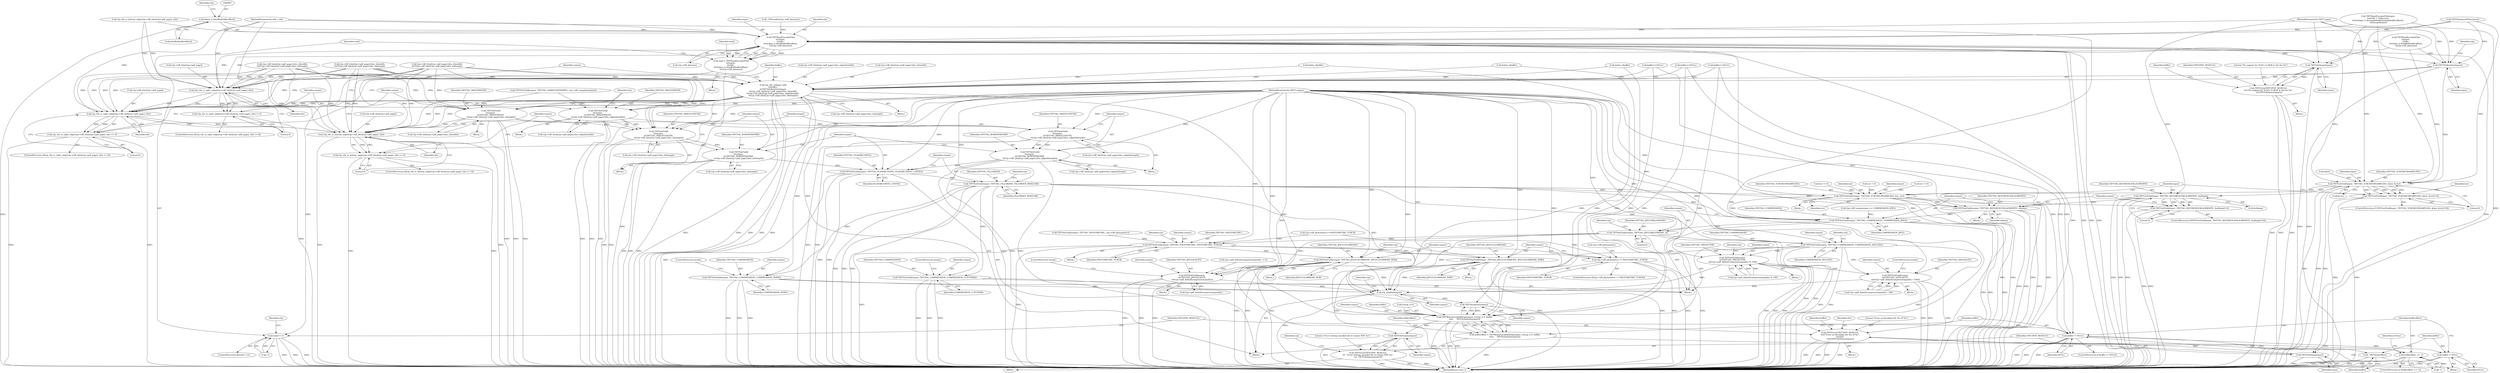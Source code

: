 digraph "0_libtiff_c7153361a4041260719b340f73f2f76@array" {
"1000966" [label="(Call,(tdata_t) &buffer[bufferoffset])"];
"1000963" [label="(Call,TIFFReadEncodedTile(\n\t\t\t\tinput, \n\t\t\t\ttile, \n\t\t\t\t(tdata_t) &buffer[bufferoffset], \n\t\t\t\tt2p->tiff_datasize))"];
"1000961" [label="(Call,read = TIFFReadEncodedTile(\n\t\t\t\tinput, \n\t\t\t\ttile, \n\t\t\t\t(tdata_t) &buffer[bufferoffset], \n\t\t\t\tt2p->tiff_datasize))"];
"1000976" [label="(Call,read==-1)"];
"1000981" [label="(Call,TIFFError(TIFF2PDF_MODULE, \n\t\t\t\t\t\"Error on decoding tile %u of %s\", \n\t\t\t\t\ttile, \n\t\t\t\t\tTIFFFileName(input)))"];
"1000985" [label="(Call,TIFFFileName(input))"];
"1001074" [label="(Call,TIFFFileName(input))"];
"1001071" [label="(Call,TIFFError(TIFF2PDF_MODULE, \n\t\t\t\t\"No support for YCbCr to RGB in tile for %s\", \n\t\t\t\tTIFFFileName(input)))"];
"1001121" [label="(Call,t2p_tile_is_right_edge(t2p->tiff_tiles[t2p->pdf_page], tile))"];
"1001120" [label="(Call,t2p_tile_is_right_edge(t2p->tiff_tiles[t2p->pdf_page], tile) != 0)"];
"1001185" [label="(Call,t2p_tile_is_right_edge(t2p->tiff_tiles[t2p->pdf_page], tile))"];
"1001184" [label="(Call,t2p_tile_is_right_edge(t2p->tiff_tiles[t2p->pdf_page], tile) == 0)"];
"1001224" [label="(Call,t2p_tile_is_bottom_edge(t2p->tiff_tiles[t2p->pdf_page], tile))"];
"1001223" [label="(Call,t2p_tile_is_bottom_edge(t2p->tiff_tiles[t2p->pdf_page], tile) == 0)"];
"1001134" [label="(Call,TIFFTileRowSize(input))"];
"1001132" [label="(Call,t2p_tile_collapse_left(\n\t\t\tbuffer, \n\t\t\tTIFFTileRowSize(input),\n\t\t\tt2p->tiff_tiles[t2p->pdf_page].tiles_tilewidth,\n\t\t\tt2p->tiff_tiles[t2p->pdf_page].tiles_edgetilewidth, \n\t\t\tt2p->tiff_tiles[t2p->pdf_page].tiles_tilelength))"];
"1001196" [label="(Call,TIFFSetField(\n\t\t\toutput, \n\t\t\tTIFFTAG_IMAGEWIDTH, \n\t\t\tt2p->tiff_tiles[t2p->pdf_page].tiles_tilewidth))"];
"1001235" [label="(Call,TIFFSetField(\n\t\t\toutput, \n\t\t\tTIFFTAG_IMAGELENGTH, \n\t\t\tt2p->tiff_tiles[t2p->pdf_page].tiles_tilelength))"];
"1001247" [label="(Call,TIFFSetField(\n\t\t\toutput, \n\t\t\tTIFFTAG_ROWSPERSTRIP, \n\t\t\tt2p->tiff_tiles[t2p->pdf_page].tiles_tilelength))"];
"1001285" [label="(Call,TIFFSetField(output, TIFFTAG_PLANARCONFIG, PLANARCONFIG_CONTIG))"];
"1001289" [label="(Call,TIFFSetField(output, TIFFTAG_FILLORDER, FILLORDER_MSB2LSB))"];
"1001299" [label="(Call,TIFFSetField(output, TIFFTAG_COMPRESSION, COMPRESSION_NONE))"];
"1001478" [label="(Call,t2p_enable(output))"];
"1001493" [label="(Call,TIFFStripSize(output))"];
"1001487" [label="(Call,TIFFWriteEncodedStrip(output, (tstrip_t) 0, buffer,\n\t\t\t\t\t     TIFFStripSize(output)))"];
"1001485" [label="(Call,bufferoffset = TIFFWriteEncodedStrip(output, (tstrip_t) 0, buffer,\n\t\t\t\t\t     TIFFStripSize(output)))"];
"1001506" [label="(Call,bufferoffset == -1)"];
"1001496" [label="(Call,buffer != NULL)"];
"1001500" [label="(Call,_TIFFfree(buffer))"];
"1001502" [label="(Call,buffer = NULL)"];
"1001514" [label="(Call,TIFFFileName(output))"];
"1001511" [label="(Call,TIFFError(TIFF2PDF_MODULE, \n\t\t\t  \"Error writing encoded tile to output PDF %s\", \n\t\t\t  TIFFFileName(output)))"];
"1001305" [label="(Call,TIFFSetField(output, TIFFTAG_COMPRESSION, COMPRESSION_CCITTFAX4))"];
"1001346" [label="(Call,TIFFSetField(output, TIFFTAG_YCBCRSUBSAMPLING, hor, ver))"];
"1001360" [label="(Call,TIFFSetField(output, TIFFTAG_REFERENCEBLACKWHITE, xfloatp))"];
"1001364" [label="(Call,TIFFSetField(output, TIFFTAG_COMPRESSION, COMPRESSION_JPEG))"];
"1001368" [label="(Call,TIFFSetField(output, TIFFTAG_JPEGTABLESMODE, 0))"];
"1001381" [label="(Call,TIFFSetField(output, TIFFTAG_PHOTOMETRIC, PHOTOMETRIC_YCBCR))"];
"1001386" [label="(Call,t2p->tiff_photometric != PHOTOMETRIC_YCBCR)"];
"1001392" [label="(Call,TIFFSetField(output, TIFFTAG_JPEGCOLORMODE, JPEGCOLORMODE_RGB))"];
"1001429" [label="(Call,TIFFSetField(output, \n\t\t\t\tTIFFTAG_JPEGQUALITY, \n\t\t\t\tt2p->pdf_defaultcompressionquality))"];
"1001398" [label="(Call,TIFFSetField(output, TIFFTAG_JPEGCOLORMODE, JPEGCOLORMODE_RAW))"];
"1001437" [label="(Call,TIFFSetField(output, TIFFTAG_COMPRESSION, COMPRESSION_DEFLATE))"];
"1001450" [label="(Call,TIFFSetField(output, \n\t\t\t\tTIFFTAG_PREDICTOR, \n\t\t\t\tt2p->pdf_defaultcompressionquality % 100))"];
"1001467" [label="(Call,TIFFSetField(output, \n\t\t\t\tTIFFTAG_ZIPQUALITY, \n\t\t\t\t(t2p->pdf_defaultcompressionquality / 100)))"];
"1001261" [label="(Call,TIFFSetField(\n\t\t\toutput, \n\t\t\tTIFFTAG_IMAGELENGTH, \n\t\t\tt2p->tiff_tiles[t2p->pdf_page].tiles_edgetilelength))"];
"1001273" [label="(Call,TIFFSetField(\n\t\t\toutput, \n\t\t\tTIFFTAG_ROWSPERSTRIP, \n\t\t\tt2p->tiff_tiles[t2p->pdf_page].tiles_edgetilelength))"];
"1001210" [label="(Call,TIFFSetField(\n\t\t\toutput, \n\t\t\tTIFFTAG_IMAGEWIDTH, \n\t\t\tt2p->tiff_tiles[t2p->pdf_page].tiles_edgetilewidth))"];
"1001328" [label="(Call,TIFFGetField(input, TIFFTAG_YCBCRSUBSAMPLING, &hor, &ver))"];
"1001327" [label="(Call,TIFFGetField(input, TIFFTAG_YCBCRSUBSAMPLING, &hor, &ver)!=0)"];
"1001353" [label="(Call,TIFFGetField(input, TIFFTAG_REFERENCEBLACKWHITE, &xfloatp))"];
"1001352" [label="(Call,TIFFGetField(input, TIFFTAG_REFERENCEBLACKWHITE, &xfloatp)!=0)"];
"1001355" [label="(Identifier,TIFFTAG_REFERENCEBLACKWHITE)"];
"1000869" [label="(Call,TIFFReadEncodedTile(input, \n\t\t\t\t\t\ttile + i*tilecount, \n\t\t\t\t\t\t(tdata_t) &(samplebuffer[samplebufferoffset]), \n\t\t\t\t\t\tseptilesize))"];
"1001348" [label="(Identifier,TIFFTAG_YCBCRSUBSAMPLING)"];
"1000984" [label="(Identifier,tile)"];
"1001232" [label="(Identifier,tile)"];
"1001359" [label="(Block,)"];
"1001430" [label="(Identifier,output)"];
"1001445" [label="(Identifier,t2p)"];
"1000985" [label="(Call,TIFFFileName(input))"];
"1001390" [label="(Identifier,PHOTOMETRIC_YCBCR)"];
"1001395" [label="(Identifier,JPEGCOLORMODE_RGB)"];
"1001288" [label="(Identifier,PLANARCONFIG_CONTIG)"];
"1001494" [label="(Identifier,output)"];
"1001453" [label="(Call,t2p->pdf_defaultcompressionquality % 100)"];
"1000981" [label="(Call,TIFFError(TIFF2PDF_MODULE, \n\t\t\t\t\t\"Error on decoding tile %u of %s\", \n\t\t\t\t\ttile, \n\t\t\t\t\tTIFFFileName(input)))"];
"1001501" [label="(Identifier,buffer)"];
"1001486" [label="(Identifier,bufferoffset)"];
"1001213" [label="(Call,t2p->tiff_tiles[t2p->pdf_page].tiles_edgetilewidth)"];
"1001329" [label="(Identifier,input)"];
"1000963" [label="(Call,TIFFReadEncodedTile(\n\t\t\t\tinput, \n\t\t\t\ttile, \n\t\t\t\t(tdata_t) &buffer[bufferoffset], \n\t\t\t\tt2p->tiff_datasize))"];
"1001045" [label="(Call,t2p->tiff_tiles[t2p->pdf_page].tiles_tilewidth\n\t\t\t\t*t2p->tiff_tiles[t2p->pdf_page].tiles_tilelength)"];
"1000961" [label="(Call,read = TIFFReadEncodedTile(\n\t\t\t\tinput, \n\t\t\t\ttile, \n\t\t\t\t(tdata_t) &buffer[bufferoffset], \n\t\t\t\tt2p->tiff_datasize))"];
"1001502" [label="(Call,buffer = NULL)"];
"1001234" [label="(Block,)"];
"1001388" [label="(Identifier,t2p)"];
"1001360" [label="(Call,TIFFSetField(output, TIFFTAG_REFERENCEBLACKWHITE, xfloatp))"];
"1001301" [label="(Identifier,TIFFTAG_COMPRESSION)"];
"1001339" [label="(Call,hor != 0)"];
"1001260" [label="(Block,)"];
"1001478" [label="(Call,t2p_enable(output))"];
"1001130" [label="(Literal,0)"];
"1001394" [label="(Identifier,TIFFTAG_JPEGCOLORMODE)"];
"1001333" [label="(Call,&ver)"];
"1001467" [label="(Call,TIFFSetField(output, \n\t\t\t\tTIFFTAG_ZIPQUALITY, \n\t\t\t\t(t2p->pdf_defaultcompressionquality / 100)))"];
"1001392" [label="(Call,TIFFSetField(output, TIFFTAG_JPEGCOLORMODE, JPEGCOLORMODE_RGB))"];
"1000112" [label="(MethodParameterIn,ttile_t tile)"];
"1001356" [label="(Call,&xfloatp)"];
"1001236" [label="(Identifier,output)"];
"1001429" [label="(Call,TIFFSetField(output, \n\t\t\t\tTIFFTAG_JPEGQUALITY, \n\t\t\t\tt2p->pdf_defaultcompressionquality))"];
"1001247" [label="(Call,TIFFSetField(\n\t\t\toutput, \n\t\t\tTIFFTAG_ROWSPERSTRIP, \n\t\t\tt2p->tiff_tiles[t2p->pdf_page].tiles_tilelength))"];
"1001518" [label="(Identifier,t2p)"];
"1001349" [label="(Identifier,hor)"];
"1001323" [label="(Call,ver = 0)"];
"1001300" [label="(Identifier,output)"];
"1001439" [label="(Identifier,TIFFTAG_COMPRESSION)"];
"1001120" [label="(Call,t2p_tile_is_right_edge(t2p->tiff_tiles[t2p->pdf_page], tile) != 0)"];
"1001211" [label="(Identifier,output)"];
"1001289" [label="(Call,TIFFSetField(output, TIFFTAG_FILLORDER, FILLORDER_MSB2LSB))"];
"1000982" [label="(Identifier,TIFF2PDF_MODULE)"];
"1001431" [label="(Identifier,TIFFTAG_JPEGQUALITY)"];
"1001193" [label="(Identifier,tile)"];
"1001223" [label="(Call,t2p_tile_is_bottom_edge(t2p->tiff_tiles[t2p->pdf_page], tile) == 0)"];
"1001222" [label="(ControlStructure,if(t2p_tile_is_bottom_edge(t2p->tiff_tiles[t2p->pdf_page], tile) == 0))"];
"1001399" [label="(Identifier,output)"];
"1001398" [label="(Call,TIFFSetField(output, TIFFTAG_JPEGCOLORMODE, JPEGCOLORMODE_RAW))"];
"1001302" [label="(Identifier,COMPRESSION_NONE)"];
"1001290" [label="(Identifier,output)"];
"1001368" [label="(Call,TIFFSetField(output, TIFFTAG_JPEGTABLESMODE, 0))"];
"1001512" [label="(Identifier,TIFF2PDF_MODULE)"];
"1001485" [label="(Call,bufferoffset = TIFFWriteEncodedStrip(output, (tstrip_t) 0, buffer,\n\t\t\t\t\t     TIFFStripSize(output)))"];
"1001504" [label="(Identifier,NULL)"];
"1000962" [label="(Identifier,read)"];
"1001233" [label="(Literal,0)"];
"1001387" [label="(Call,t2p->tiff_photometric)"];
"1001135" [label="(Identifier,input)"];
"1001132" [label="(Call,t2p_tile_collapse_left(\n\t\t\tbuffer, \n\t\t\tTIFFTileRowSize(input),\n\t\t\tt2p->tiff_tiles[t2p->pdf_page].tiles_tilewidth,\n\t\t\tt2p->tiff_tiles[t2p->pdf_page].tiles_edgetilewidth, \n\t\t\tt2p->tiff_tiles[t2p->pdf_page].tiles_tilelength))"];
"1001133" [label="(Identifier,buffer)"];
"1001366" [label="(Identifier,TIFFTAG_COMPRESSION)"];
"1001340" [label="(Identifier,hor)"];
"1001071" [label="(Call,TIFFError(TIFF2PDF_MODULE, \n\t\t\t\t\"No support for YCbCr to RGB in tile for %s\", \n\t\t\t\tTIFFFileName(input)))"];
"1001199" [label="(Call,t2p->tiff_tiles[t2p->pdf_page].tiles_tilewidth)"];
"1001285" [label="(Call,TIFFSetField(output, TIFFTAG_PLANARCONFIG, PLANARCONFIG_CONTIG))"];
"1001515" [label="(Identifier,output)"];
"1001328" [label="(Call,TIFFGetField(input, TIFFTAG_YCBCRSUBSAMPLING, &hor, &ver))"];
"1001308" [label="(Identifier,COMPRESSION_CCITTFAX4)"];
"1001487" [label="(Call,TIFFWriteEncodedStrip(output, (tstrip_t) 0, buffer,\n\t\t\t\t\t     TIFFStripSize(output)))"];
"1000927" [label="(Call,buffer==NULL)"];
"1000999" [label="(Identifier,t2p)"];
"1001380" [label="(Block,)"];
"1001042" [label="(Call,(tdata_t)buffer)"];
"1000930" [label="(Block,)"];
"1001237" [label="(Identifier,TIFFTAG_IMAGELENGTH)"];
"1001291" [label="(Identifier,TIFFTAG_FILLORDER)"];
"1000980" [label="(Block,)"];
"1001097" [label="(Call,(tdata_t)buffer)"];
"1001297" [label="(Block,)"];
"1001492" [label="(Identifier,buffer)"];
"1001428" [label="(Block,)"];
"1001129" [label="(Identifier,tile)"];
"1001345" [label="(Block,)"];
"1001423" [label="(Call,t2p->pdf_defaultcompressionquality != 0)"];
"1001511" [label="(Call,TIFFError(TIFF2PDF_MODULE, \n\t\t\t  \"Error writing encoded tile to output PDF %s\", \n\t\t\t  TIFFFileName(output)))"];
"1001184" [label="(Call,t2p_tile_is_right_edge(t2p->tiff_tiles[t2p->pdf_page], tile) == 0)"];
"1001139" [label="(Identifier,t2p)"];
"1001134" [label="(Call,TIFFTileRowSize(input))"];
"1000111" [label="(MethodParameterIn,TIFF* output)"];
"1001365" [label="(Identifier,output)"];
"1000972" [label="(Call,t2p->tiff_datasize)"];
"1001496" [label="(Call,buffer != NULL)"];
"1001273" [label="(Call,TIFFSetField(\n\t\t\toutput, \n\t\t\tTIFFTAG_ROWSPERSTRIP, \n\t\t\tt2p->tiff_tiles[t2p->pdf_page].tiles_edgetilelength))"];
"1001303" [label="(ControlStructure,break;)"];
"1001362" [label="(Identifier,TIFFTAG_REFERENCEBLACKWHITE)"];
"1001470" [label="(Call,t2p->pdf_defaultcompressionquality / 100)"];
"1001248" [label="(Identifier,output)"];
"1001235" [label="(Call,TIFFSetField(\n\t\t\toutput, \n\t\t\tTIFFTAG_IMAGELENGTH, \n\t\t\tt2p->tiff_tiles[t2p->pdf_page].tiles_tilelength))"];
"1000976" [label="(Call,read==-1)"];
"1001194" [label="(Literal,0)"];
"1001264" [label="(Call,t2p->tiff_tiles[t2p->pdf_page].tiles_edgetilelength)"];
"1000977" [label="(Identifier,read)"];
"1001073" [label="(Literal,\"No support for YCbCr to RGB in tile for %s\")"];
"1001510" [label="(Block,)"];
"1000735" [label="(Call,TIFFReadEncodedTile(\n\t\t\tinput, \n\t\t\ttile, \n\t\t\t(tdata_t) &buffer[bufferoffset], \n\t\t\tt2p->tiff_datasize))"];
"1001391" [label="(Block,)"];
"1001347" [label="(Identifier,output)"];
"1001462" [label="(Identifier,t2p)"];
"1000965" [label="(Identifier,tile)"];
"1000978" [label="(Call,-1)"];
"1001145" [label="(Call,t2p->tiff_tiles[t2p->pdf_page].tiles_edgetilewidth)"];
"1001292" [label="(Identifier,FILLORDER_MSB2LSB)"];
"1001475" [label="(ControlStructure,break;)"];
"1001287" [label="(Identifier,TIFFTAG_PLANARCONFIG)"];
"1001326" [label="(ControlStructure,if (TIFFGetField(input, TIFFTAG_YCBCRSUBSAMPLING, &hor, &ver)!=0))"];
"1001164" [label="(Identifier,output)"];
"1001335" [label="(Literal,0)"];
"1000966" [label="(Call,(tdata_t) &buffer[bufferoffset])"];
"1001513" [label="(Literal,\"Error writing encoded tile to output PDF %s\")"];
"1001209" [label="(Block,)"];
"1001225" [label="(Call,t2p->tiff_tiles[t2p->pdf_page])"];
"1001405" [label="(Identifier,t2p)"];
"1001451" [label="(Identifier,output)"];
"1001196" [label="(Call,TIFFSetField(\n\t\t\toutput, \n\t\t\tTIFFTAG_IMAGEWIDTH, \n\t\t\tt2p->tiff_tiles[t2p->pdf_page].tiles_tilewidth))"];
"1001307" [label="(Identifier,TIFFTAG_COMPRESSION)"];
"1001342" [label="(Call,ver != 0)"];
"1001351" [label="(ControlStructure,if(TIFFGetField(input, TIFFTAG_REFERENCEBLACKWHITE, &xfloatp)!=0))"];
"1001354" [label="(Identifier,input)"];
"1001186" [label="(Call,t2p->tiff_tiles[t2p->pdf_page])"];
"1000540" [label="(Call,t2p->tiff_compression == COMPRESSION_JPEG)"];
"1001466" [label="(Block,)"];
"1001358" [label="(Literal,0)"];
"1001498" [label="(Identifier,NULL)"];
"1001489" [label="(Call,(tstrip_t) 0)"];
"1001400" [label="(Identifier,TIFFTAG_JPEGCOLORMODE)"];
"1000973" [label="(Identifier,t2p)"];
"1001210" [label="(Call,TIFFSetField(\n\t\t\toutput, \n\t\t\tTIFFTAG_IMAGEWIDTH, \n\t\t\tt2p->tiff_tiles[t2p->pdf_page].tiles_edgetilewidth))"];
"1001440" [label="(Identifier,COMPRESSION_DEFLATE)"];
"1000110" [label="(MethodParameterIn,TIFF* input)"];
"1001497" [label="(Identifier,buffer)"];
"1001361" [label="(Identifier,output)"];
"1001493" [label="(Call,TIFFStripSize(output))"];
"1001385" [label="(ControlStructure,if(t2p->tiff_photometric != PHOTOMETRIC_YCBCR))"];
"1000783" [label="(Call,TIFFNumberOfTiles(input))"];
"1001364" [label="(Call,TIFFSetField(output, TIFFTAG_COMPRESSION, COMPRESSION_JPEG))"];
"1001500" [label="(Call,_TIFFfree(buffer))"];
"1001154" [label="(Call,t2p->tiff_tiles[t2p->pdf_page].tiles_tilelength)"];
"1001401" [label="(Identifier,JPEGCOLORMODE_RAW)"];
"1001469" [label="(Identifier,TIFFTAG_ZIPQUALITY)"];
"1001384" [label="(Identifier,PHOTOMETRIC_YCBCR)"];
"1001074" [label="(Call,TIFFFileName(input))"];
"1001274" [label="(Identifier,output)"];
"1001499" [label="(Block,)"];
"1000986" [label="(Identifier,input)"];
"1001197" [label="(Identifier,output)"];
"1001507" [label="(Identifier,bufferoffset)"];
"1001195" [label="(Block,)"];
"1000185" [label="(Call,t2p_tile_is_bottom_edge(t2p->tiff_tiles[t2p->pdf_page], tile))"];
"1001119" [label="(ControlStructure,if(t2p_tile_is_right_edge(t2p->tiff_tiles[t2p->pdf_page], tile) != 0))"];
"1001437" [label="(Call,TIFFSetField(output, TIFFTAG_COMPRESSION, COMPRESSION_DEFLATE))"];
"1001449" [label="(Block,)"];
"1001505" [label="(ControlStructure,if (bufferoffset == -1))"];
"1001075" [label="(Identifier,input)"];
"1001100" [label="(Call,t2p->tiff_tiles[t2p->pdf_page].tiles_tilewidth\n\t\t\t\t*t2p->tiff_tiles[t2p->pdf_page].tiles_tilelength)"];
"1001346" [label="(Call,TIFFSetField(output, TIFFTAG_YCBCRSUBSAMPLING, hor, ver))"];
"1001386" [label="(Call,t2p->tiff_photometric != PHOTOMETRIC_YCBCR)"];
"1001121" [label="(Call,t2p_tile_is_right_edge(t2p->tiff_tiles[t2p->pdf_page], tile))"];
"1001183" [label="(ControlStructure,if(t2p_tile_is_right_edge(t2p->tiff_tiles[t2p->pdf_page], tile) == 0))"];
"1000113" [label="(Block,)"];
"1001295" [label="(Identifier,t2p)"];
"1001275" [label="(Identifier,TIFFTAG_ROWSPERSTRIP)"];
"1001077" [label="(Identifier,buffer)"];
"1001495" [label="(ControlStructure,if (buffer != NULL))"];
"1001261" [label="(Call,TIFFSetField(\n\t\t\toutput, \n\t\t\tTIFFTAG_IMAGELENGTH, \n\t\t\tt2p->tiff_tiles[t2p->pdf_page].tiles_edgetilelength))"];
"1001136" [label="(Call,t2p->tiff_tiles[t2p->pdf_page].tiles_tilewidth)"];
"1001224" [label="(Call,t2p_tile_is_bottom_edge(t2p->tiff_tiles[t2p->pdf_page], tile))"];
"1001312" [label="(Call,t2p->tiff_photometric==PHOTOMETRIC_YCBCR)"];
"1001327" [label="(Call,TIFFGetField(input, TIFFTAG_YCBCRSUBSAMPLING, &hor, &ver)!=0)"];
"1001352" [label="(Call,TIFFGetField(input, TIFFTAG_REFERENCEBLACKWHITE, &xfloatp)!=0)"];
"1001482" [label="(Identifier,t2p)"];
"1001382" [label="(Identifier,output)"];
"1001383" [label="(Identifier,TIFFTAG_PHOTOMETRIC)"];
"1001432" [label="(Call,t2p->pdf_defaultcompressionquality)"];
"1001369" [label="(Identifier,output)"];
"1000712" [label="(Call,buffer==NULL)"];
"1001177" [label="(Call,TIFFSetField(output, TIFFTAG_SAMPLESPERPIXEL, t2p->tiff_samplesperpixel))"];
"1001514" [label="(Call,TIFFFileName(output))"];
"1001371" [label="(Literal,0)"];
"1001452" [label="(Identifier,TIFFTAG_PREDICTOR)"];
"1001165" [label="(Call,TIFFSetField(output, TIFFTAG_PHOTOMETRIC, t2p->tiff_photometric))"];
"1001008" [label="(Call,(tdata_t)buffer)"];
"1001305" [label="(Call,TIFFSetField(output, TIFFTAG_COMPRESSION, COMPRESSION_CCITTFAX4))"];
"1001286" [label="(Identifier,output)"];
"1001250" [label="(Call,t2p->tiff_tiles[t2p->pdf_page].tiles_tilelength)"];
"1001309" [label="(ControlStructure,break;)"];
"1001435" [label="(ControlStructure,break;)"];
"1001131" [label="(Block,)"];
"1001212" [label="(Identifier,TIFFTAG_IMAGEWIDTH)"];
"1000964" [label="(Identifier,input)"];
"1001363" [label="(Identifier,xfloatp)"];
"1001353" [label="(Call,TIFFGetField(input, TIFFTAG_REFERENCEBLACKWHITE, &xfloatp))"];
"1001263" [label="(Identifier,TIFFTAG_IMAGELENGTH)"];
"1001375" [label="(Identifier,t2p)"];
"1001367" [label="(Identifier,COMPRESSION_JPEG)"];
"1000975" [label="(ControlStructure,if(read==-1))"];
"1000935" [label="(Call,_TIFFmalloc(t2p->tiff_datasize))"];
"1001330" [label="(Identifier,TIFFTAG_YCBCRSUBSAMPLING)"];
"1001506" [label="(Call,bufferoffset == -1)"];
"1001381" [label="(Call,TIFFSetField(output, TIFFTAG_PHOTOMETRIC, PHOTOMETRIC_YCBCR))"];
"1001306" [label="(Identifier,output)"];
"1001524" [label="(Identifier,written)"];
"1000983" [label="(Literal,\"Error on decoding tile %u of %s\")"];
"1000940" [label="(Call,buffer==NULL)"];
"1001238" [label="(Call,t2p->tiff_tiles[t2p->pdf_page].tiles_tilelength)"];
"1001397" [label="(Block,)"];
"1000968" [label="(Call,&buffer[bufferoffset])"];
"1001276" [label="(Call,t2p->tiff_tiles[t2p->pdf_page].tiles_edgetilelength)"];
"1001185" [label="(Call,t2p_tile_is_right_edge(t2p->tiff_tiles[t2p->pdf_page], tile))"];
"1000988" [label="(Identifier,buffer)"];
"1001350" [label="(Identifier,ver)"];
"1001479" [label="(Identifier,output)"];
"1001198" [label="(Identifier,TIFFTAG_IMAGEWIDTH)"];
"1001249" [label="(Identifier,TIFFTAG_ROWSPERSTRIP)"];
"1001070" [label="(Block,)"];
"1001503" [label="(Identifier,buffer)"];
"1001438" [label="(Identifier,output)"];
"1001468" [label="(Identifier,output)"];
"1001508" [label="(Call,-1)"];
"1001530" [label="(MethodReturn,tsize_t)"];
"1001072" [label="(Identifier,TIFF2PDF_MODULE)"];
"1001393" [label="(Identifier,output)"];
"1001122" [label="(Call,t2p->tiff_tiles[t2p->pdf_page])"];
"1001011" [label="(Call,t2p->tiff_tiles[t2p->pdf_page].tiles_tilewidth\n\t\t\t\t*t2p->tiff_tiles[t2p->pdf_page].tiles_tilelength)"];
"1001331" [label="(Call,&hor)"];
"1001262" [label="(Identifier,output)"];
"1001299" [label="(Call,TIFFSetField(output, TIFFTAG_COMPRESSION, COMPRESSION_NONE))"];
"1001450" [label="(Call,TIFFSetField(output, \n\t\t\t\tTIFFTAG_PREDICTOR, \n\t\t\t\tt2p->pdf_defaultcompressionquality % 100))"];
"1001370" [label="(Identifier,TIFFTAG_JPEGTABLESMODE)"];
"1001227" [label="(Identifier,t2p)"];
"1001488" [label="(Identifier,output)"];
"1000966" -> "1000963"  [label="AST: "];
"1000966" -> "1000968"  [label="CFG: "];
"1000967" -> "1000966"  [label="AST: "];
"1000968" -> "1000966"  [label="AST: "];
"1000973" -> "1000966"  [label="CFG: "];
"1000966" -> "1001530"  [label="DDG: "];
"1000966" -> "1000963"  [label="DDG: "];
"1000963" -> "1000961"  [label="AST: "];
"1000963" -> "1000972"  [label="CFG: "];
"1000964" -> "1000963"  [label="AST: "];
"1000965" -> "1000963"  [label="AST: "];
"1000972" -> "1000963"  [label="AST: "];
"1000961" -> "1000963"  [label="CFG: "];
"1000963" -> "1001530"  [label="DDG: "];
"1000963" -> "1001530"  [label="DDG: "];
"1000963" -> "1001530"  [label="DDG: "];
"1000963" -> "1001530"  [label="DDG: "];
"1000963" -> "1000961"  [label="DDG: "];
"1000963" -> "1000961"  [label="DDG: "];
"1000963" -> "1000961"  [label="DDG: "];
"1000963" -> "1000961"  [label="DDG: "];
"1000869" -> "1000963"  [label="DDG: "];
"1000783" -> "1000963"  [label="DDG: "];
"1000110" -> "1000963"  [label="DDG: "];
"1000185" -> "1000963"  [label="DDG: "];
"1000112" -> "1000963"  [label="DDG: "];
"1000935" -> "1000963"  [label="DDG: "];
"1000963" -> "1000981"  [label="DDG: "];
"1000963" -> "1000985"  [label="DDG: "];
"1000963" -> "1001074"  [label="DDG: "];
"1000963" -> "1001121"  [label="DDG: "];
"1000963" -> "1001134"  [label="DDG: "];
"1000963" -> "1001328"  [label="DDG: "];
"1000961" -> "1000930"  [label="AST: "];
"1000962" -> "1000961"  [label="AST: "];
"1000977" -> "1000961"  [label="CFG: "];
"1000961" -> "1001530"  [label="DDG: "];
"1000961" -> "1000976"  [label="DDG: "];
"1000976" -> "1000975"  [label="AST: "];
"1000976" -> "1000978"  [label="CFG: "];
"1000977" -> "1000976"  [label="AST: "];
"1000978" -> "1000976"  [label="AST: "];
"1000982" -> "1000976"  [label="CFG: "];
"1000999" -> "1000976"  [label="CFG: "];
"1000976" -> "1001530"  [label="DDG: "];
"1000976" -> "1001530"  [label="DDG: "];
"1000976" -> "1001530"  [label="DDG: "];
"1000978" -> "1000976"  [label="DDG: "];
"1000981" -> "1000980"  [label="AST: "];
"1000981" -> "1000985"  [label="CFG: "];
"1000982" -> "1000981"  [label="AST: "];
"1000983" -> "1000981"  [label="AST: "];
"1000984" -> "1000981"  [label="AST: "];
"1000985" -> "1000981"  [label="AST: "];
"1000988" -> "1000981"  [label="CFG: "];
"1000981" -> "1001530"  [label="DDG: "];
"1000981" -> "1001530"  [label="DDG: "];
"1000981" -> "1001530"  [label="DDG: "];
"1000981" -> "1001530"  [label="DDG: "];
"1000112" -> "1000981"  [label="DDG: "];
"1000985" -> "1000981"  [label="DDG: "];
"1000985" -> "1000986"  [label="CFG: "];
"1000986" -> "1000985"  [label="AST: "];
"1000985" -> "1001530"  [label="DDG: "];
"1000110" -> "1000985"  [label="DDG: "];
"1001074" -> "1001071"  [label="AST: "];
"1001074" -> "1001075"  [label="CFG: "];
"1001075" -> "1001074"  [label="AST: "];
"1001071" -> "1001074"  [label="CFG: "];
"1001074" -> "1001530"  [label="DDG: "];
"1001074" -> "1001071"  [label="DDG: "];
"1000869" -> "1001074"  [label="DDG: "];
"1000783" -> "1001074"  [label="DDG: "];
"1000110" -> "1001074"  [label="DDG: "];
"1001071" -> "1001070"  [label="AST: "];
"1001072" -> "1001071"  [label="AST: "];
"1001073" -> "1001071"  [label="AST: "];
"1001077" -> "1001071"  [label="CFG: "];
"1001071" -> "1001530"  [label="DDG: "];
"1001071" -> "1001530"  [label="DDG: "];
"1001071" -> "1001530"  [label="DDG: "];
"1001121" -> "1001120"  [label="AST: "];
"1001121" -> "1001129"  [label="CFG: "];
"1001122" -> "1001121"  [label="AST: "];
"1001129" -> "1001121"  [label="AST: "];
"1001130" -> "1001121"  [label="CFG: "];
"1001121" -> "1001120"  [label="DDG: "];
"1001121" -> "1001120"  [label="DDG: "];
"1001045" -> "1001121"  [label="DDG: "];
"1001045" -> "1001121"  [label="DDG: "];
"1001011" -> "1001121"  [label="DDG: "];
"1001011" -> "1001121"  [label="DDG: "];
"1001100" -> "1001121"  [label="DDG: "];
"1001100" -> "1001121"  [label="DDG: "];
"1000185" -> "1001121"  [label="DDG: "];
"1000185" -> "1001121"  [label="DDG: "];
"1000735" -> "1001121"  [label="DDG: "];
"1000112" -> "1001121"  [label="DDG: "];
"1001121" -> "1001185"  [label="DDG: "];
"1001121" -> "1001185"  [label="DDG: "];
"1001120" -> "1001119"  [label="AST: "];
"1001120" -> "1001130"  [label="CFG: "];
"1001130" -> "1001120"  [label="AST: "];
"1001133" -> "1001120"  [label="CFG: "];
"1001164" -> "1001120"  [label="CFG: "];
"1001120" -> "1001530"  [label="DDG: "];
"1001185" -> "1001184"  [label="AST: "];
"1001185" -> "1001193"  [label="CFG: "];
"1001186" -> "1001185"  [label="AST: "];
"1001193" -> "1001185"  [label="AST: "];
"1001194" -> "1001185"  [label="CFG: "];
"1001185" -> "1001184"  [label="DDG: "];
"1001185" -> "1001184"  [label="DDG: "];
"1001011" -> "1001185"  [label="DDG: "];
"1001011" -> "1001185"  [label="DDG: "];
"1001045" -> "1001185"  [label="DDG: "];
"1001045" -> "1001185"  [label="DDG: "];
"1001132" -> "1001185"  [label="DDG: "];
"1001132" -> "1001185"  [label="DDG: "];
"1001132" -> "1001185"  [label="DDG: "];
"1001100" -> "1001185"  [label="DDG: "];
"1001100" -> "1001185"  [label="DDG: "];
"1000112" -> "1001185"  [label="DDG: "];
"1001185" -> "1001224"  [label="DDG: "];
"1001185" -> "1001224"  [label="DDG: "];
"1001184" -> "1001183"  [label="AST: "];
"1001184" -> "1001194"  [label="CFG: "];
"1001194" -> "1001184"  [label="AST: "];
"1001197" -> "1001184"  [label="CFG: "];
"1001211" -> "1001184"  [label="CFG: "];
"1001184" -> "1001530"  [label="DDG: "];
"1001184" -> "1001530"  [label="DDG: "];
"1001224" -> "1001223"  [label="AST: "];
"1001224" -> "1001232"  [label="CFG: "];
"1001225" -> "1001224"  [label="AST: "];
"1001232" -> "1001224"  [label="AST: "];
"1001233" -> "1001224"  [label="CFG: "];
"1001224" -> "1001530"  [label="DDG: "];
"1001224" -> "1001530"  [label="DDG: "];
"1001224" -> "1001223"  [label="DDG: "];
"1001224" -> "1001223"  [label="DDG: "];
"1001045" -> "1001224"  [label="DDG: "];
"1001045" -> "1001224"  [label="DDG: "];
"1001011" -> "1001224"  [label="DDG: "];
"1001011" -> "1001224"  [label="DDG: "];
"1001132" -> "1001224"  [label="DDG: "];
"1001132" -> "1001224"  [label="DDG: "];
"1001132" -> "1001224"  [label="DDG: "];
"1001100" -> "1001224"  [label="DDG: "];
"1001100" -> "1001224"  [label="DDG: "];
"1001210" -> "1001224"  [label="DDG: "];
"1001196" -> "1001224"  [label="DDG: "];
"1000112" -> "1001224"  [label="DDG: "];
"1001223" -> "1001222"  [label="AST: "];
"1001223" -> "1001233"  [label="CFG: "];
"1001233" -> "1001223"  [label="AST: "];
"1001236" -> "1001223"  [label="CFG: "];
"1001262" -> "1001223"  [label="CFG: "];
"1001223" -> "1001530"  [label="DDG: "];
"1001223" -> "1001530"  [label="DDG: "];
"1001134" -> "1001132"  [label="AST: "];
"1001134" -> "1001135"  [label="CFG: "];
"1001135" -> "1001134"  [label="AST: "];
"1001139" -> "1001134"  [label="CFG: "];
"1001134" -> "1001530"  [label="DDG: "];
"1001134" -> "1001132"  [label="DDG: "];
"1000869" -> "1001134"  [label="DDG: "];
"1000783" -> "1001134"  [label="DDG: "];
"1000735" -> "1001134"  [label="DDG: "];
"1000110" -> "1001134"  [label="DDG: "];
"1001134" -> "1001328"  [label="DDG: "];
"1001132" -> "1001131"  [label="AST: "];
"1001132" -> "1001154"  [label="CFG: "];
"1001133" -> "1001132"  [label="AST: "];
"1001136" -> "1001132"  [label="AST: "];
"1001145" -> "1001132"  [label="AST: "];
"1001154" -> "1001132"  [label="AST: "];
"1001164" -> "1001132"  [label="CFG: "];
"1001132" -> "1001530"  [label="DDG: "];
"1001132" -> "1001530"  [label="DDG: "];
"1001132" -> "1001530"  [label="DDG: "];
"1001132" -> "1001530"  [label="DDG: "];
"1001132" -> "1001530"  [label="DDG: "];
"1000940" -> "1001132"  [label="DDG: "];
"1000712" -> "1001132"  [label="DDG: "];
"1001097" -> "1001132"  [label="DDG: "];
"1001042" -> "1001132"  [label="DDG: "];
"1001008" -> "1001132"  [label="DDG: "];
"1000927" -> "1001132"  [label="DDG: "];
"1001011" -> "1001132"  [label="DDG: "];
"1001011" -> "1001132"  [label="DDG: "];
"1001100" -> "1001132"  [label="DDG: "];
"1001100" -> "1001132"  [label="DDG: "];
"1001045" -> "1001132"  [label="DDG: "];
"1001045" -> "1001132"  [label="DDG: "];
"1001132" -> "1001196"  [label="DDG: "];
"1001132" -> "1001210"  [label="DDG: "];
"1001132" -> "1001235"  [label="DDG: "];
"1001132" -> "1001487"  [label="DDG: "];
"1001196" -> "1001195"  [label="AST: "];
"1001196" -> "1001199"  [label="CFG: "];
"1001197" -> "1001196"  [label="AST: "];
"1001198" -> "1001196"  [label="AST: "];
"1001199" -> "1001196"  [label="AST: "];
"1001227" -> "1001196"  [label="CFG: "];
"1001196" -> "1001530"  [label="DDG: "];
"1001196" -> "1001530"  [label="DDG: "];
"1001196" -> "1001530"  [label="DDG: "];
"1001177" -> "1001196"  [label="DDG: "];
"1000111" -> "1001196"  [label="DDG: "];
"1001011" -> "1001196"  [label="DDG: "];
"1001100" -> "1001196"  [label="DDG: "];
"1001045" -> "1001196"  [label="DDG: "];
"1001196" -> "1001235"  [label="DDG: "];
"1001196" -> "1001261"  [label="DDG: "];
"1001235" -> "1001234"  [label="AST: "];
"1001235" -> "1001238"  [label="CFG: "];
"1001236" -> "1001235"  [label="AST: "];
"1001237" -> "1001235"  [label="AST: "];
"1001238" -> "1001235"  [label="AST: "];
"1001248" -> "1001235"  [label="CFG: "];
"1001235" -> "1001530"  [label="DDG: "];
"1001235" -> "1001530"  [label="DDG: "];
"1001210" -> "1001235"  [label="DDG: "];
"1000111" -> "1001235"  [label="DDG: "];
"1001045" -> "1001235"  [label="DDG: "];
"1001011" -> "1001235"  [label="DDG: "];
"1001100" -> "1001235"  [label="DDG: "];
"1001235" -> "1001247"  [label="DDG: "];
"1001235" -> "1001247"  [label="DDG: "];
"1001247" -> "1001234"  [label="AST: "];
"1001247" -> "1001250"  [label="CFG: "];
"1001248" -> "1001247"  [label="AST: "];
"1001249" -> "1001247"  [label="AST: "];
"1001250" -> "1001247"  [label="AST: "];
"1001286" -> "1001247"  [label="CFG: "];
"1001247" -> "1001530"  [label="DDG: "];
"1001247" -> "1001530"  [label="DDG: "];
"1001247" -> "1001530"  [label="DDG: "];
"1000111" -> "1001247"  [label="DDG: "];
"1001247" -> "1001285"  [label="DDG: "];
"1001285" -> "1000113"  [label="AST: "];
"1001285" -> "1001288"  [label="CFG: "];
"1001286" -> "1001285"  [label="AST: "];
"1001287" -> "1001285"  [label="AST: "];
"1001288" -> "1001285"  [label="AST: "];
"1001290" -> "1001285"  [label="CFG: "];
"1001285" -> "1001530"  [label="DDG: "];
"1001285" -> "1001530"  [label="DDG: "];
"1001285" -> "1001530"  [label="DDG: "];
"1001273" -> "1001285"  [label="DDG: "];
"1000111" -> "1001285"  [label="DDG: "];
"1001285" -> "1001289"  [label="DDG: "];
"1001289" -> "1000113"  [label="AST: "];
"1001289" -> "1001292"  [label="CFG: "];
"1001290" -> "1001289"  [label="AST: "];
"1001291" -> "1001289"  [label="AST: "];
"1001292" -> "1001289"  [label="AST: "];
"1001295" -> "1001289"  [label="CFG: "];
"1001289" -> "1001530"  [label="DDG: "];
"1001289" -> "1001530"  [label="DDG: "];
"1001289" -> "1001530"  [label="DDG: "];
"1000111" -> "1001289"  [label="DDG: "];
"1001289" -> "1001299"  [label="DDG: "];
"1001289" -> "1001305"  [label="DDG: "];
"1001289" -> "1001346"  [label="DDG: "];
"1001289" -> "1001360"  [label="DDG: "];
"1001289" -> "1001364"  [label="DDG: "];
"1001289" -> "1001437"  [label="DDG: "];
"1001289" -> "1001478"  [label="DDG: "];
"1001299" -> "1001297"  [label="AST: "];
"1001299" -> "1001302"  [label="CFG: "];
"1001300" -> "1001299"  [label="AST: "];
"1001301" -> "1001299"  [label="AST: "];
"1001302" -> "1001299"  [label="AST: "];
"1001303" -> "1001299"  [label="CFG: "];
"1001299" -> "1001530"  [label="DDG: "];
"1001299" -> "1001530"  [label="DDG: "];
"1001299" -> "1001530"  [label="DDG: "];
"1000111" -> "1001299"  [label="DDG: "];
"1001299" -> "1001478"  [label="DDG: "];
"1001478" -> "1000113"  [label="AST: "];
"1001478" -> "1001479"  [label="CFG: "];
"1001479" -> "1001478"  [label="AST: "];
"1001482" -> "1001478"  [label="CFG: "];
"1001478" -> "1001530"  [label="DDG: "];
"1001392" -> "1001478"  [label="DDG: "];
"1001450" -> "1001478"  [label="DDG: "];
"1001398" -> "1001478"  [label="DDG: "];
"1001429" -> "1001478"  [label="DDG: "];
"1001437" -> "1001478"  [label="DDG: "];
"1001467" -> "1001478"  [label="DDG: "];
"1001368" -> "1001478"  [label="DDG: "];
"1001305" -> "1001478"  [label="DDG: "];
"1000111" -> "1001478"  [label="DDG: "];
"1001478" -> "1001493"  [label="DDG: "];
"1001493" -> "1001487"  [label="AST: "];
"1001493" -> "1001494"  [label="CFG: "];
"1001494" -> "1001493"  [label="AST: "];
"1001487" -> "1001493"  [label="CFG: "];
"1001493" -> "1001487"  [label="DDG: "];
"1000111" -> "1001493"  [label="DDG: "];
"1001487" -> "1001485"  [label="AST: "];
"1001488" -> "1001487"  [label="AST: "];
"1001489" -> "1001487"  [label="AST: "];
"1001492" -> "1001487"  [label="AST: "];
"1001485" -> "1001487"  [label="CFG: "];
"1001487" -> "1001530"  [label="DDG: "];
"1001487" -> "1001530"  [label="DDG: "];
"1001487" -> "1001530"  [label="DDG: "];
"1001487" -> "1001485"  [label="DDG: "];
"1001487" -> "1001485"  [label="DDG: "];
"1001487" -> "1001485"  [label="DDG: "];
"1001487" -> "1001485"  [label="DDG: "];
"1000111" -> "1001487"  [label="DDG: "];
"1001489" -> "1001487"  [label="DDG: "];
"1000940" -> "1001487"  [label="DDG: "];
"1000712" -> "1001487"  [label="DDG: "];
"1001097" -> "1001487"  [label="DDG: "];
"1001042" -> "1001487"  [label="DDG: "];
"1001008" -> "1001487"  [label="DDG: "];
"1000927" -> "1001487"  [label="DDG: "];
"1001487" -> "1001496"  [label="DDG: "];
"1001487" -> "1001514"  [label="DDG: "];
"1001485" -> "1000113"  [label="AST: "];
"1001486" -> "1001485"  [label="AST: "];
"1001497" -> "1001485"  [label="CFG: "];
"1001485" -> "1001530"  [label="DDG: "];
"1001485" -> "1001506"  [label="DDG: "];
"1001506" -> "1001505"  [label="AST: "];
"1001506" -> "1001508"  [label="CFG: "];
"1001507" -> "1001506"  [label="AST: "];
"1001508" -> "1001506"  [label="AST: "];
"1001512" -> "1001506"  [label="CFG: "];
"1001524" -> "1001506"  [label="CFG: "];
"1001506" -> "1001530"  [label="DDG: "];
"1001506" -> "1001530"  [label="DDG: "];
"1001506" -> "1001530"  [label="DDG: "];
"1001508" -> "1001506"  [label="DDG: "];
"1001496" -> "1001495"  [label="AST: "];
"1001496" -> "1001498"  [label="CFG: "];
"1001497" -> "1001496"  [label="AST: "];
"1001498" -> "1001496"  [label="AST: "];
"1001501" -> "1001496"  [label="CFG: "];
"1001507" -> "1001496"  [label="CFG: "];
"1001496" -> "1001530"  [label="DDG: "];
"1001496" -> "1001530"  [label="DDG: "];
"1001496" -> "1001530"  [label="DDG: "];
"1000712" -> "1001496"  [label="DDG: "];
"1000940" -> "1001496"  [label="DDG: "];
"1000927" -> "1001496"  [label="DDG: "];
"1001496" -> "1001500"  [label="DDG: "];
"1001496" -> "1001502"  [label="DDG: "];
"1001500" -> "1001499"  [label="AST: "];
"1001500" -> "1001501"  [label="CFG: "];
"1001501" -> "1001500"  [label="AST: "];
"1001503" -> "1001500"  [label="CFG: "];
"1001500" -> "1001530"  [label="DDG: "];
"1001502" -> "1001499"  [label="AST: "];
"1001502" -> "1001504"  [label="CFG: "];
"1001503" -> "1001502"  [label="AST: "];
"1001504" -> "1001502"  [label="AST: "];
"1001507" -> "1001502"  [label="CFG: "];
"1001502" -> "1001530"  [label="DDG: "];
"1001502" -> "1001530"  [label="DDG: "];
"1001514" -> "1001511"  [label="AST: "];
"1001514" -> "1001515"  [label="CFG: "];
"1001515" -> "1001514"  [label="AST: "];
"1001511" -> "1001514"  [label="CFG: "];
"1001514" -> "1001530"  [label="DDG: "];
"1001514" -> "1001511"  [label="DDG: "];
"1000111" -> "1001514"  [label="DDG: "];
"1001511" -> "1001510"  [label="AST: "];
"1001512" -> "1001511"  [label="AST: "];
"1001513" -> "1001511"  [label="AST: "];
"1001518" -> "1001511"  [label="CFG: "];
"1001511" -> "1001530"  [label="DDG: "];
"1001511" -> "1001530"  [label="DDG: "];
"1001511" -> "1001530"  [label="DDG: "];
"1001305" -> "1001297"  [label="AST: "];
"1001305" -> "1001308"  [label="CFG: "];
"1001306" -> "1001305"  [label="AST: "];
"1001307" -> "1001305"  [label="AST: "];
"1001308" -> "1001305"  [label="AST: "];
"1001309" -> "1001305"  [label="CFG: "];
"1001305" -> "1001530"  [label="DDG: "];
"1001305" -> "1001530"  [label="DDG: "];
"1001305" -> "1001530"  [label="DDG: "];
"1000111" -> "1001305"  [label="DDG: "];
"1001346" -> "1001345"  [label="AST: "];
"1001346" -> "1001350"  [label="CFG: "];
"1001347" -> "1001346"  [label="AST: "];
"1001348" -> "1001346"  [label="AST: "];
"1001349" -> "1001346"  [label="AST: "];
"1001350" -> "1001346"  [label="AST: "];
"1001354" -> "1001346"  [label="CFG: "];
"1001346" -> "1001530"  [label="DDG: "];
"1001346" -> "1001530"  [label="DDG: "];
"1001346" -> "1001530"  [label="DDG: "];
"1001346" -> "1001530"  [label="DDG: "];
"1000111" -> "1001346"  [label="DDG: "];
"1001328" -> "1001346"  [label="DDG: "];
"1001339" -> "1001346"  [label="DDG: "];
"1001342" -> "1001346"  [label="DDG: "];
"1001323" -> "1001346"  [label="DDG: "];
"1001346" -> "1001360"  [label="DDG: "];
"1001346" -> "1001364"  [label="DDG: "];
"1001360" -> "1001359"  [label="AST: "];
"1001360" -> "1001363"  [label="CFG: "];
"1001361" -> "1001360"  [label="AST: "];
"1001362" -> "1001360"  [label="AST: "];
"1001363" -> "1001360"  [label="AST: "];
"1001365" -> "1001360"  [label="CFG: "];
"1001360" -> "1001530"  [label="DDG: "];
"1001360" -> "1001530"  [label="DDG: "];
"1001360" -> "1001530"  [label="DDG: "];
"1000111" -> "1001360"  [label="DDG: "];
"1001353" -> "1001360"  [label="DDG: "];
"1001360" -> "1001364"  [label="DDG: "];
"1001364" -> "1001297"  [label="AST: "];
"1001364" -> "1001367"  [label="CFG: "];
"1001365" -> "1001364"  [label="AST: "];
"1001366" -> "1001364"  [label="AST: "];
"1001367" -> "1001364"  [label="AST: "];
"1001369" -> "1001364"  [label="CFG: "];
"1001364" -> "1001530"  [label="DDG: "];
"1001364" -> "1001530"  [label="DDG: "];
"1001364" -> "1001530"  [label="DDG: "];
"1000111" -> "1001364"  [label="DDG: "];
"1000540" -> "1001364"  [label="DDG: "];
"1001364" -> "1001368"  [label="DDG: "];
"1001368" -> "1001297"  [label="AST: "];
"1001368" -> "1001371"  [label="CFG: "];
"1001369" -> "1001368"  [label="AST: "];
"1001370" -> "1001368"  [label="AST: "];
"1001371" -> "1001368"  [label="AST: "];
"1001375" -> "1001368"  [label="CFG: "];
"1001368" -> "1001530"  [label="DDG: "];
"1001368" -> "1001530"  [label="DDG: "];
"1000111" -> "1001368"  [label="DDG: "];
"1001368" -> "1001381"  [label="DDG: "];
"1001368" -> "1001429"  [label="DDG: "];
"1001381" -> "1001380"  [label="AST: "];
"1001381" -> "1001384"  [label="CFG: "];
"1001382" -> "1001381"  [label="AST: "];
"1001383" -> "1001381"  [label="AST: "];
"1001384" -> "1001381"  [label="AST: "];
"1001388" -> "1001381"  [label="CFG: "];
"1001381" -> "1001530"  [label="DDG: "];
"1001381" -> "1001530"  [label="DDG: "];
"1000111" -> "1001381"  [label="DDG: "];
"1001165" -> "1001381"  [label="DDG: "];
"1001312" -> "1001381"  [label="DDG: "];
"1001381" -> "1001386"  [label="DDG: "];
"1001381" -> "1001392"  [label="DDG: "];
"1001381" -> "1001398"  [label="DDG: "];
"1001386" -> "1001385"  [label="AST: "];
"1001386" -> "1001390"  [label="CFG: "];
"1001387" -> "1001386"  [label="AST: "];
"1001390" -> "1001386"  [label="AST: "];
"1001393" -> "1001386"  [label="CFG: "];
"1001399" -> "1001386"  [label="CFG: "];
"1001386" -> "1001530"  [label="DDG: "];
"1001386" -> "1001530"  [label="DDG: "];
"1001386" -> "1001530"  [label="DDG: "];
"1001312" -> "1001386"  [label="DDG: "];
"1001392" -> "1001391"  [label="AST: "];
"1001392" -> "1001395"  [label="CFG: "];
"1001393" -> "1001392"  [label="AST: "];
"1001394" -> "1001392"  [label="AST: "];
"1001395" -> "1001392"  [label="AST: "];
"1001405" -> "1001392"  [label="CFG: "];
"1001392" -> "1001530"  [label="DDG: "];
"1001392" -> "1001530"  [label="DDG: "];
"1001392" -> "1001530"  [label="DDG: "];
"1000111" -> "1001392"  [label="DDG: "];
"1001392" -> "1001429"  [label="DDG: "];
"1001429" -> "1001428"  [label="AST: "];
"1001429" -> "1001432"  [label="CFG: "];
"1001430" -> "1001429"  [label="AST: "];
"1001431" -> "1001429"  [label="AST: "];
"1001432" -> "1001429"  [label="AST: "];
"1001435" -> "1001429"  [label="CFG: "];
"1001429" -> "1001530"  [label="DDG: "];
"1001429" -> "1001530"  [label="DDG: "];
"1001429" -> "1001530"  [label="DDG: "];
"1001398" -> "1001429"  [label="DDG: "];
"1000111" -> "1001429"  [label="DDG: "];
"1001423" -> "1001429"  [label="DDG: "];
"1001398" -> "1001397"  [label="AST: "];
"1001398" -> "1001401"  [label="CFG: "];
"1001399" -> "1001398"  [label="AST: "];
"1001400" -> "1001398"  [label="AST: "];
"1001401" -> "1001398"  [label="AST: "];
"1001405" -> "1001398"  [label="CFG: "];
"1001398" -> "1001530"  [label="DDG: "];
"1001398" -> "1001530"  [label="DDG: "];
"1001398" -> "1001530"  [label="DDG: "];
"1000111" -> "1001398"  [label="DDG: "];
"1001437" -> "1001297"  [label="AST: "];
"1001437" -> "1001440"  [label="CFG: "];
"1001438" -> "1001437"  [label="AST: "];
"1001439" -> "1001437"  [label="AST: "];
"1001440" -> "1001437"  [label="AST: "];
"1001445" -> "1001437"  [label="CFG: "];
"1001437" -> "1001530"  [label="DDG: "];
"1001437" -> "1001530"  [label="DDG: "];
"1001437" -> "1001530"  [label="DDG: "];
"1000111" -> "1001437"  [label="DDG: "];
"1001437" -> "1001450"  [label="DDG: "];
"1001437" -> "1001467"  [label="DDG: "];
"1001450" -> "1001449"  [label="AST: "];
"1001450" -> "1001453"  [label="CFG: "];
"1001451" -> "1001450"  [label="AST: "];
"1001452" -> "1001450"  [label="AST: "];
"1001453" -> "1001450"  [label="AST: "];
"1001462" -> "1001450"  [label="CFG: "];
"1001450" -> "1001530"  [label="DDG: "];
"1001450" -> "1001530"  [label="DDG: "];
"1001450" -> "1001530"  [label="DDG: "];
"1000111" -> "1001450"  [label="DDG: "];
"1001453" -> "1001450"  [label="DDG: "];
"1001453" -> "1001450"  [label="DDG: "];
"1001450" -> "1001467"  [label="DDG: "];
"1001467" -> "1001466"  [label="AST: "];
"1001467" -> "1001470"  [label="CFG: "];
"1001468" -> "1001467"  [label="AST: "];
"1001469" -> "1001467"  [label="AST: "];
"1001470" -> "1001467"  [label="AST: "];
"1001475" -> "1001467"  [label="CFG: "];
"1001467" -> "1001530"  [label="DDG: "];
"1001467" -> "1001530"  [label="DDG: "];
"1001467" -> "1001530"  [label="DDG: "];
"1000111" -> "1001467"  [label="DDG: "];
"1001470" -> "1001467"  [label="DDG: "];
"1001470" -> "1001467"  [label="DDG: "];
"1001261" -> "1001260"  [label="AST: "];
"1001261" -> "1001264"  [label="CFG: "];
"1001262" -> "1001261"  [label="AST: "];
"1001263" -> "1001261"  [label="AST: "];
"1001264" -> "1001261"  [label="AST: "];
"1001274" -> "1001261"  [label="CFG: "];
"1001261" -> "1001530"  [label="DDG: "];
"1001261" -> "1001530"  [label="DDG: "];
"1001210" -> "1001261"  [label="DDG: "];
"1000111" -> "1001261"  [label="DDG: "];
"1001261" -> "1001273"  [label="DDG: "];
"1001261" -> "1001273"  [label="DDG: "];
"1001273" -> "1001260"  [label="AST: "];
"1001273" -> "1001276"  [label="CFG: "];
"1001274" -> "1001273"  [label="AST: "];
"1001275" -> "1001273"  [label="AST: "];
"1001276" -> "1001273"  [label="AST: "];
"1001286" -> "1001273"  [label="CFG: "];
"1001273" -> "1001530"  [label="DDG: "];
"1001273" -> "1001530"  [label="DDG: "];
"1001273" -> "1001530"  [label="DDG: "];
"1000111" -> "1001273"  [label="DDG: "];
"1001210" -> "1001209"  [label="AST: "];
"1001210" -> "1001213"  [label="CFG: "];
"1001211" -> "1001210"  [label="AST: "];
"1001212" -> "1001210"  [label="AST: "];
"1001213" -> "1001210"  [label="AST: "];
"1001227" -> "1001210"  [label="CFG: "];
"1001210" -> "1001530"  [label="DDG: "];
"1001210" -> "1001530"  [label="DDG: "];
"1001210" -> "1001530"  [label="DDG: "];
"1001177" -> "1001210"  [label="DDG: "];
"1000111" -> "1001210"  [label="DDG: "];
"1001328" -> "1001327"  [label="AST: "];
"1001328" -> "1001333"  [label="CFG: "];
"1001329" -> "1001328"  [label="AST: "];
"1001330" -> "1001328"  [label="AST: "];
"1001331" -> "1001328"  [label="AST: "];
"1001333" -> "1001328"  [label="AST: "];
"1001335" -> "1001328"  [label="CFG: "];
"1001328" -> "1001530"  [label="DDG: "];
"1001328" -> "1001530"  [label="DDG: "];
"1001328" -> "1001530"  [label="DDG: "];
"1001328" -> "1001327"  [label="DDG: "];
"1001328" -> "1001327"  [label="DDG: "];
"1001328" -> "1001327"  [label="DDG: "];
"1001328" -> "1001327"  [label="DDG: "];
"1000869" -> "1001328"  [label="DDG: "];
"1000783" -> "1001328"  [label="DDG: "];
"1000735" -> "1001328"  [label="DDG: "];
"1000110" -> "1001328"  [label="DDG: "];
"1001328" -> "1001353"  [label="DDG: "];
"1001327" -> "1001326"  [label="AST: "];
"1001327" -> "1001335"  [label="CFG: "];
"1001335" -> "1001327"  [label="AST: "];
"1001340" -> "1001327"  [label="CFG: "];
"1001354" -> "1001327"  [label="CFG: "];
"1001327" -> "1001530"  [label="DDG: "];
"1001327" -> "1001530"  [label="DDG: "];
"1001353" -> "1001352"  [label="AST: "];
"1001353" -> "1001356"  [label="CFG: "];
"1001354" -> "1001353"  [label="AST: "];
"1001355" -> "1001353"  [label="AST: "];
"1001356" -> "1001353"  [label="AST: "];
"1001358" -> "1001353"  [label="CFG: "];
"1001353" -> "1001530"  [label="DDG: "];
"1001353" -> "1001530"  [label="DDG: "];
"1001353" -> "1001530"  [label="DDG: "];
"1001353" -> "1001352"  [label="DDG: "];
"1001353" -> "1001352"  [label="DDG: "];
"1001353" -> "1001352"  [label="DDG: "];
"1000110" -> "1001353"  [label="DDG: "];
"1001352" -> "1001351"  [label="AST: "];
"1001352" -> "1001358"  [label="CFG: "];
"1001358" -> "1001352"  [label="AST: "];
"1001361" -> "1001352"  [label="CFG: "];
"1001365" -> "1001352"  [label="CFG: "];
"1001352" -> "1001530"  [label="DDG: "];
"1001352" -> "1001530"  [label="DDG: "];
}
